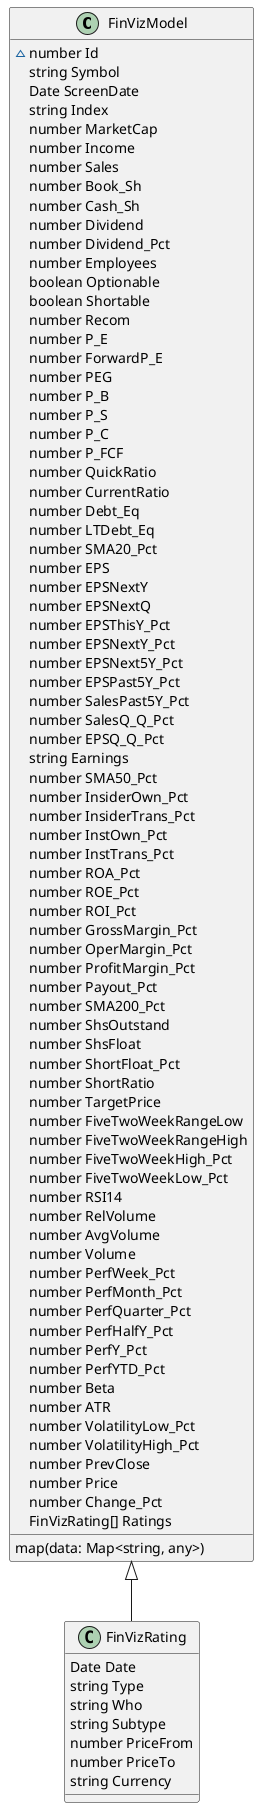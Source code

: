 ```puml
@startuml FinViz
class FinVizModel {
  map(data: Map<string, any>)
  ~number Id
  string Symbol
  Date ScreenDate
  string Index
  number MarketCap
  number Income
  number Sales
  number Book_Sh
  number Cash_Sh  
  number Dividend
  number Dividend_Pct
  number Employees
  boolean Optionable
  boolean Shortable 
  number Recom
  number P_E
  number ForwardP_E
  number PEG
  number P_B
  number P_S
  number P_C
  number P_FCF
  number QuickRatio
  number CurrentRatio
  number Debt_Eq
  number LTDebt_Eq
  number SMA20_Pct
  number EPS
  number EPSNextY
  number EPSNextQ
  number EPSThisY_Pct
  number EPSNextY_Pct
  number EPSNext5Y_Pct
  number EPSPast5Y_Pct
  number SalesPast5Y_Pct
  number SalesQ_Q_Pct
  number EPSQ_Q_Pct
  string Earnings
  number SMA50_Pct
  number InsiderOwn_Pct
  number InsiderTrans_Pct
  number InstOwn_Pct
  number InstTrans_Pct
  number ROA_Pct
  number ROE_Pct
  number ROI_Pct
  number GrossMargin_Pct
  number OperMargin_Pct
  number ProfitMargin_Pct
  number Payout_Pct
  number SMA200_Pct
  number ShsOutstand
  number ShsFloat
  number ShortFloat_Pct
  number ShortRatio
  number TargetPrice
  number FiveTwoWeekRangeLow
  number FiveTwoWeekRangeHigh
  number FiveTwoWeekHigh_Pct
  number FiveTwoWeekLow_Pct
  number RSI14
  number RelVolume
  number AvgVolume
  number Volume
  number PerfWeek_Pct
  number PerfMonth_Pct
  number PerfQuarter_Pct
  number PerfHalfY_Pct
  number PerfY_Pct
  number PerfYTD_Pct
  number Beta
  number ATR
  number VolatilityLow_Pct
  number VolatilityHigh_Pct
  number PrevClose
  number Price
  number Change_Pct
  FinVizRating[] Ratings
}

class FinVizRating {
  Date Date
  string Type
  string Who
  string Subtype
  number PriceFrom
  number PriceTo
  string Currency
}

FinVizModel <|-- FinVizRating

@enduml
```